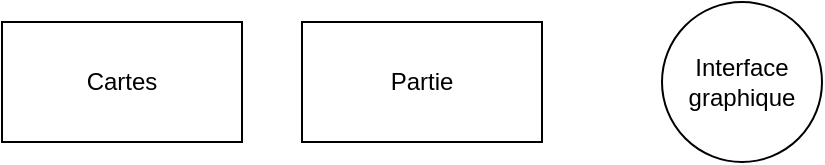 <mxfile version="13.7.5" type="github">
  <diagram id="mtwI1arj5SyHYUT7ldQU" name="Page-1">
    <mxGraphModel dx="460" dy="790" grid="1" gridSize="10" guides="1" tooltips="1" connect="1" arrows="1" fold="1" page="1" pageScale="1" pageWidth="827" pageHeight="1169" math="0" shadow="0">
      <root>
        <mxCell id="0" />
        <mxCell id="1" parent="0" />
        <mxCell id="MVPOPZxVsZ8db3f4Zknr-1" value="&lt;div&gt;Cartes&lt;/div&gt;" style="rounded=0;whiteSpace=wrap;html=1;" vertex="1" parent="1">
          <mxGeometry x="20" y="70" width="120" height="60" as="geometry" />
        </mxCell>
        <mxCell id="MVPOPZxVsZ8db3f4Zknr-2" value="&lt;div&gt;Interface graphique&lt;/div&gt;" style="ellipse;whiteSpace=wrap;html=1;aspect=fixed;" vertex="1" parent="1">
          <mxGeometry x="350" y="60" width="80" height="80" as="geometry" />
        </mxCell>
        <mxCell id="MVPOPZxVsZ8db3f4Zknr-4" value="&lt;div&gt;Partie&lt;/div&gt;" style="rounded=0;whiteSpace=wrap;html=1;" vertex="1" parent="1">
          <mxGeometry x="170" y="70" width="120" height="60" as="geometry" />
        </mxCell>
      </root>
    </mxGraphModel>
  </diagram>
</mxfile>

